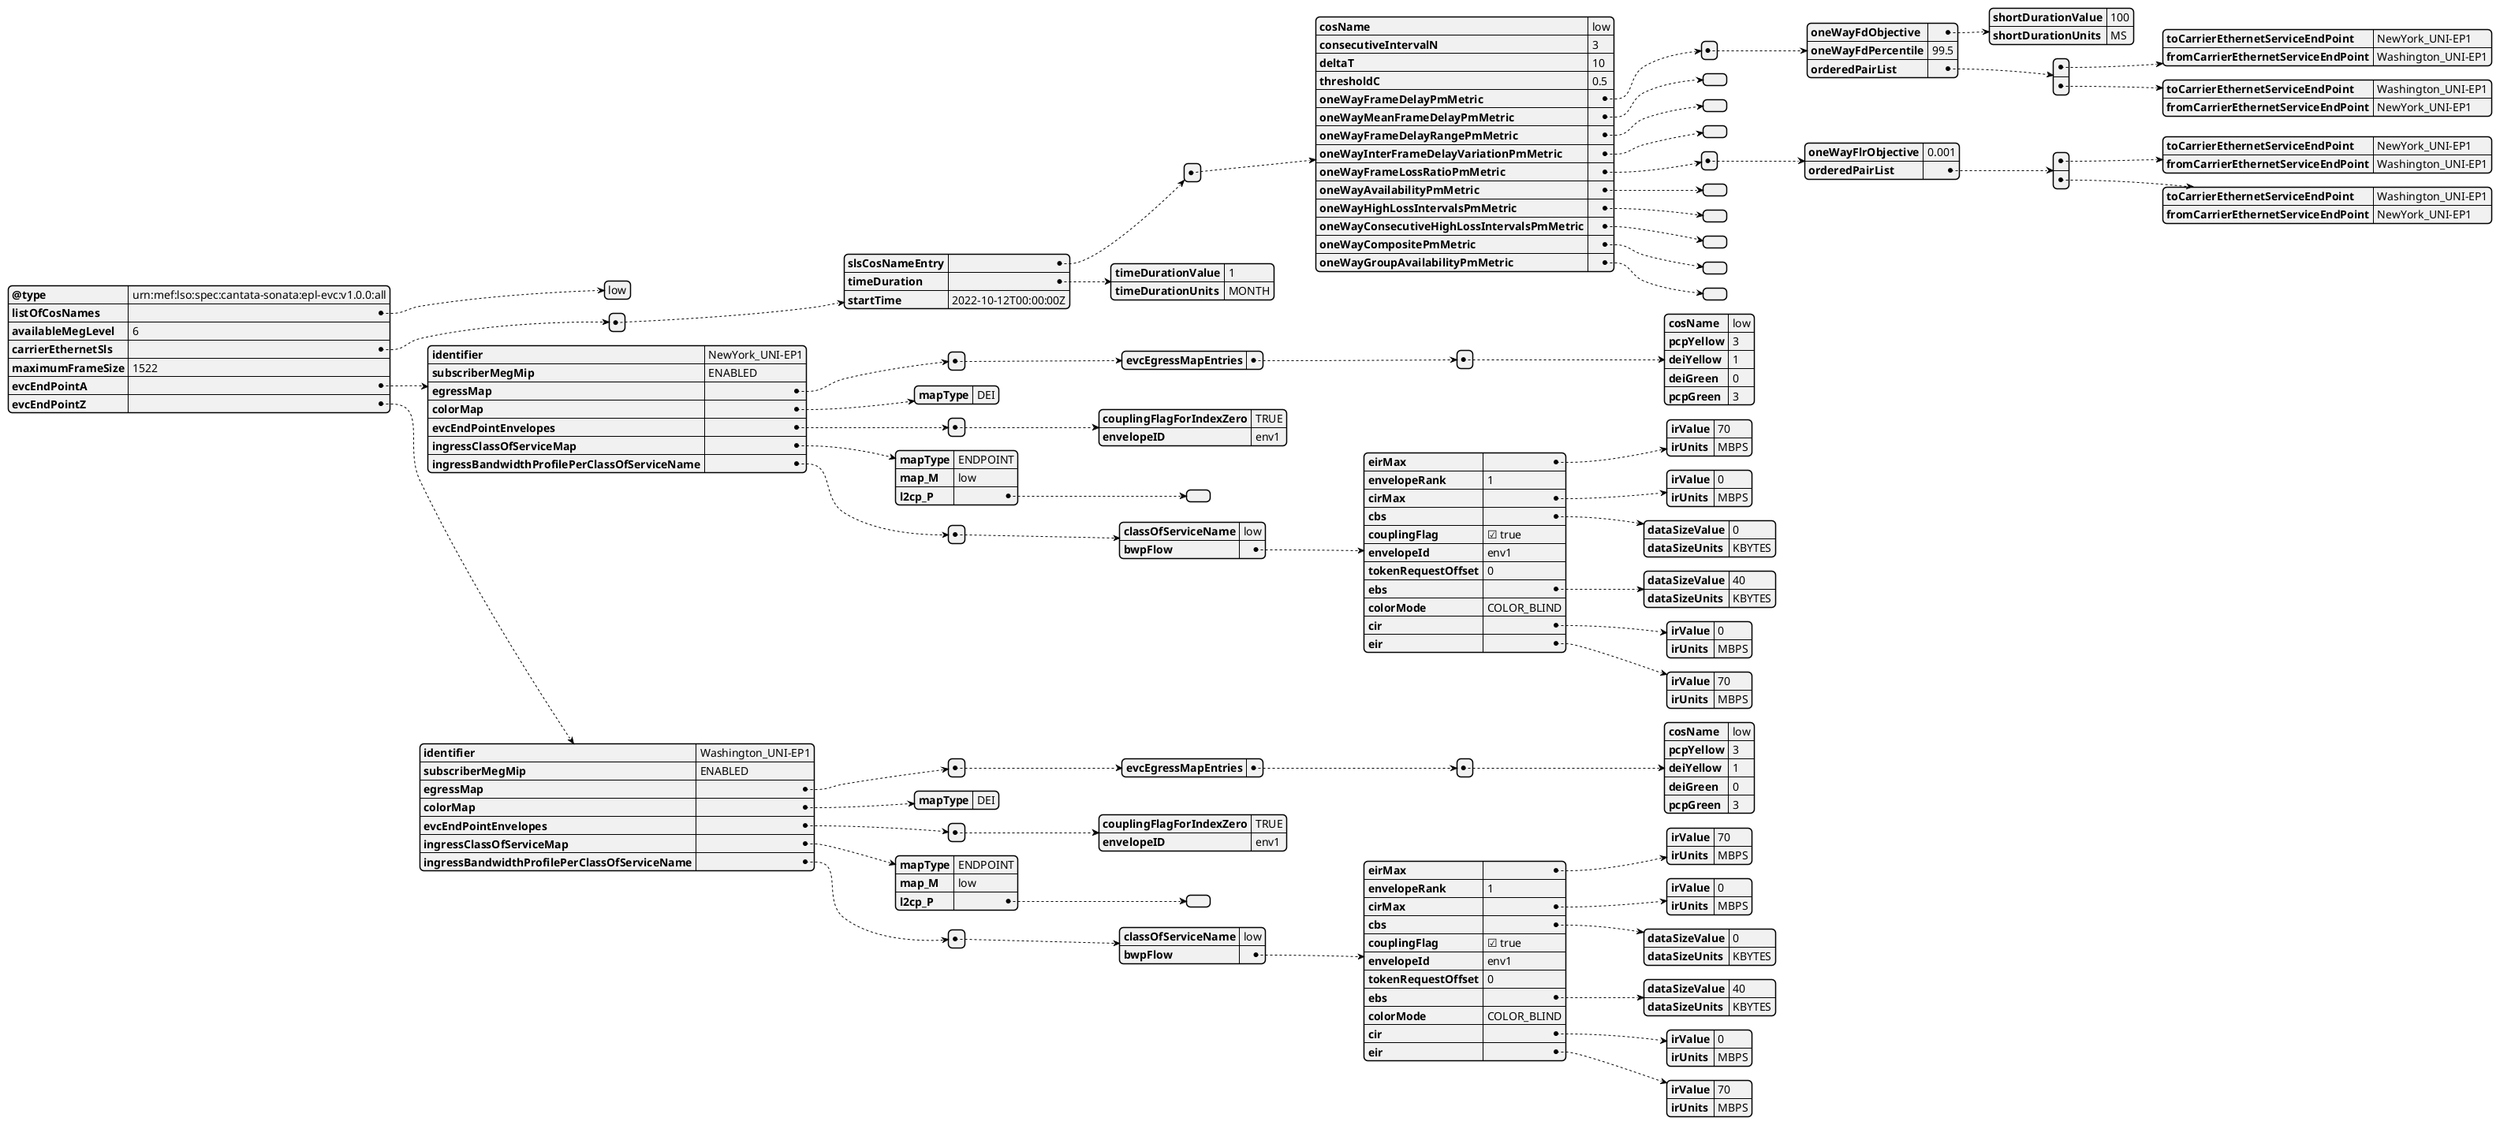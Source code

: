 @startjson
{
          "@type": "urn:mef:lso:spec:cantata-sonata:epl-evc:v1.0.0:all",
          "listOfCosNames": ["low"],
          "availableMegLevel": "6",
          "carrierEthernetSls": [
            {
              "slsCosNameEntry": [
                {
                  "cosName": "low",
                  "consecutiveIntervalN": 3,
                  "deltaT": 10,
                  "thresholdC": 0.5,
                  "oneWayFrameDelayPmMetric": [
                    {
                      "oneWayFdObjective": {
                        "shortDurationValue": 100,
                        "shortDurationUnits": "MS"
                      },
                      "oneWayFdPercentile": 99.5,
                      "orderedPairList": [
                        {
                          "toCarrierEthernetServiceEndPoint": "NewYork_UNI-EP1",
                          "fromCarrierEthernetServiceEndPoint": "Washington_UNI-EP1"
                        },
                        {
                          "toCarrierEthernetServiceEndPoint": "Washington_UNI-EP1",
                          "fromCarrierEthernetServiceEndPoint": "NewYork_UNI-EP1"
                        }
                      ]
                    }
                  ],
                  "oneWayMeanFrameDelayPmMetric": [],
                  "oneWayFrameDelayRangePmMetric": [],
                  "oneWayInterFrameDelayVariationPmMetric": [],
                  "oneWayFrameLossRatioPmMetric": [
                    {
                      "oneWayFlrObjective": 0.001,
                      "orderedPairList": [
                        {
                          "toCarrierEthernetServiceEndPoint": "NewYork_UNI-EP1",
                          "fromCarrierEthernetServiceEndPoint": "Washington_UNI-EP1"
                        },
                        {
                          "toCarrierEthernetServiceEndPoint": "Washington_UNI-EP1",
                          "fromCarrierEthernetServiceEndPoint": "NewYork_UNI-EP1"
                        }
                      ]
                    }
                  ],
                  "oneWayAvailabilityPmMetric": [],
                  "oneWayHighLossIntervalsPmMetric": [],
                  "oneWayConsecutiveHighLossIntervalsPmMetric": [],
                  "oneWayCompositePmMetric": [],
                  "oneWayGroupAvailabilityPmMetric": []
                }
              ],
              "timeDuration": {
                "timeDurationValue": 1,
                "timeDurationUnits": "MONTH"
              },
              "startTime": "2022-10-12T00:00:00Z"
            }
          ],
          "maximumFrameSize": 1522,
          "evcEndPointA": {
            "identifier": "NewYork_UNI-EP1",
            "subscriberMegMip": "ENABLED",
            "egressMap": [
              {
                "evcEgressMapEntries": [
                  {
                    "cosName": "low",
                    "pcpYellow": 3,
                    "deiYellow": 1,
                    "deiGreen": 0,
                    "pcpGreen": 3
                  }
                ]
              }
            ],
            "colorMap": {
              "mapType": "DEI"
            },
            "evcEndPointEnvelopes": [
              {
                "couplingFlagForIndexZero": "TRUE",
                "envelopeID": "env1"
              }
            ],
            "ingressClassOfServiceMap": {
              "mapType": "ENDPOINT",
              "map_M": "low",
              "l2cp_P": []
            },
            "ingressBandwidthProfilePerClassOfServiceName": [
              {
                "classOfServiceName": "low",
                "bwpFlow": {
                  "eirMax": {
                    "irValue": 70,
                    "irUnits": "MBPS"
                  },
                  "envelopeRank": 1,
                  "cirMax": {
                    "irValue": 0,
                    "irUnits": "MBPS"
                  },
                  "cbs": {
                    "dataSizeValue": 0,
                    "dataSizeUnits": "KBYTES"
                  },
                  "couplingFlag": true,
                  "envelopeId": "env1",
                  "tokenRequestOffset": 0,
                  "ebs": {
                    "dataSizeValue": 40,
                    "dataSizeUnits": "KBYTES"
                  },
                  "colorMode": "COLOR_BLIND",
                  "cir": {
                    "irValue": 0,
                    "irUnits": "MBPS"
                  },
                  "eir": {
                    "irValue": 70,
                    "irUnits": "MBPS"
                  }
                }
              }
            ]
          },
          "evcEndPointZ": {
            "identifier": "Washington_UNI-EP1",
            "subscriberMegMip": "ENABLED",
            "egressMap": [
              {
                "evcEgressMapEntries": [
                  {
                    "cosName": "low",
                    "pcpYellow": 3,
                    "deiYellow": 1,
                    "deiGreen": 0,
                    "pcpGreen": 3
                  }
                ]
              }
            ],
            "colorMap": {
              "mapType": "DEI"
            },
            "evcEndPointEnvelopes": [
              {
                "couplingFlagForIndexZero": "TRUE",
                "envelopeID": "env1"
              }
            ],
            "ingressClassOfServiceMap": {
              "mapType": "ENDPOINT",
              "map_M": "low",
              "l2cp_P": []
            },
            "ingressBandwidthProfilePerClassOfServiceName": [
              {
                "classOfServiceName": "low",
                "bwpFlow": {
                  "eirMax": {
                    "irValue": 70,
                    "irUnits": "MBPS"
                  },
                  "envelopeRank": 1,
                  "cirMax": {
                    "irValue": 0,
                    "irUnits": "MBPS"
                  },
                  "cbs": {
                    "dataSizeValue": 0,
                    "dataSizeUnits": "KBYTES"
                  },
                  "couplingFlag": true,
                  "envelopeId": "env1",
                  "tokenRequestOffset": 0,
                  "ebs": {
                    "dataSizeValue": 40,
                    "dataSizeUnits": "KBYTES"
                  },
                  "colorMode": "COLOR_BLIND",
                  "cir": {
                    "irValue": 0,
                    "irUnits": "MBPS"
                  },
                  "eir": {
                    "irValue": 70,
                    "irUnits": "MBPS"
                  }
                }
              }
            ]
          }
        }
@endjson